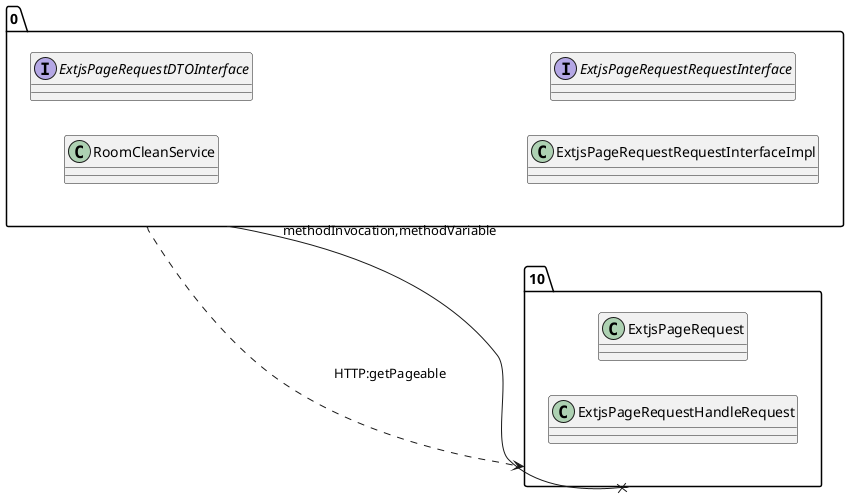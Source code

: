 @startuml 
allow_mixing
left to right direction
package "0"{
class RoomCleanService
interface ExtjsPageRequestDTOInterface
class ExtjsPageRequestRequestInterfaceImpl
interface ExtjsPageRequestRequestInterface

}
package "10"{
class ExtjsPageRequest
class ExtjsPageRequestHandleRequest

}
"0" --x "10":methodInvocation,methodVariable
"0" ..> "10":HTTP:getPageable
@enduml
